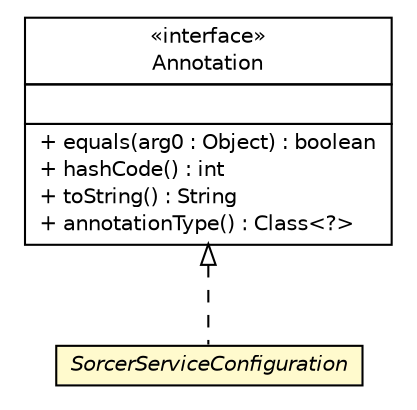 #!/usr/local/bin/dot
#
# Class diagram 
# Generated by UMLGraph version R5_6 (http://www.umlgraph.org/)
#

digraph G {
	edge [fontname="Helvetica",fontsize=10,labelfontname="Helvetica",labelfontsize=10];
	node [fontname="Helvetica",fontsize=10,shape=plaintext];
	nodesep=0.25;
	ranksep=0.5;
	// sorcer.junit.SorcerServiceConfiguration
	c524449 [label=<<table title="sorcer.junit.SorcerServiceConfiguration" border="0" cellborder="1" cellspacing="0" cellpadding="2" port="p" bgcolor="lemonChiffon" href="./SorcerServiceConfiguration.html">
		<tr><td><table border="0" cellspacing="0" cellpadding="1">
<tr><td align="center" balign="center"><font face="Helvetica-Oblique"> SorcerServiceConfiguration </font></td></tr>
		</table></td></tr>
		</table>>, URL="./SorcerServiceConfiguration.html", fontname="Helvetica", fontcolor="black", fontsize=10.0];
	//sorcer.junit.SorcerServiceConfiguration implements java.lang.annotation.Annotation
	c524600:p -> c524449:p [dir=back,arrowtail=empty,style=dashed];
	// java.lang.annotation.Annotation
	c524600 [label=<<table title="java.lang.annotation.Annotation" border="0" cellborder="1" cellspacing="0" cellpadding="2" port="p" href="http://docs.oracle.com/javase/7/docs/api/java/lang/annotation/Annotation.html">
		<tr><td><table border="0" cellspacing="0" cellpadding="1">
<tr><td align="center" balign="center"> &#171;interface&#187; </td></tr>
<tr><td align="center" balign="center"> Annotation </td></tr>
		</table></td></tr>
		<tr><td><table border="0" cellspacing="0" cellpadding="1">
<tr><td align="left" balign="left">  </td></tr>
		</table></td></tr>
		<tr><td><table border="0" cellspacing="0" cellpadding="1">
<tr><td align="left" balign="left"> + equals(arg0 : Object) : boolean </td></tr>
<tr><td align="left" balign="left"> + hashCode() : int </td></tr>
<tr><td align="left" balign="left"> + toString() : String </td></tr>
<tr><td align="left" balign="left"> + annotationType() : Class&lt;?&gt; </td></tr>
		</table></td></tr>
		</table>>, URL="http://docs.oracle.com/javase/7/docs/api/java/lang/annotation/Annotation.html", fontname="Helvetica", fontcolor="black", fontsize=10.0];
}

